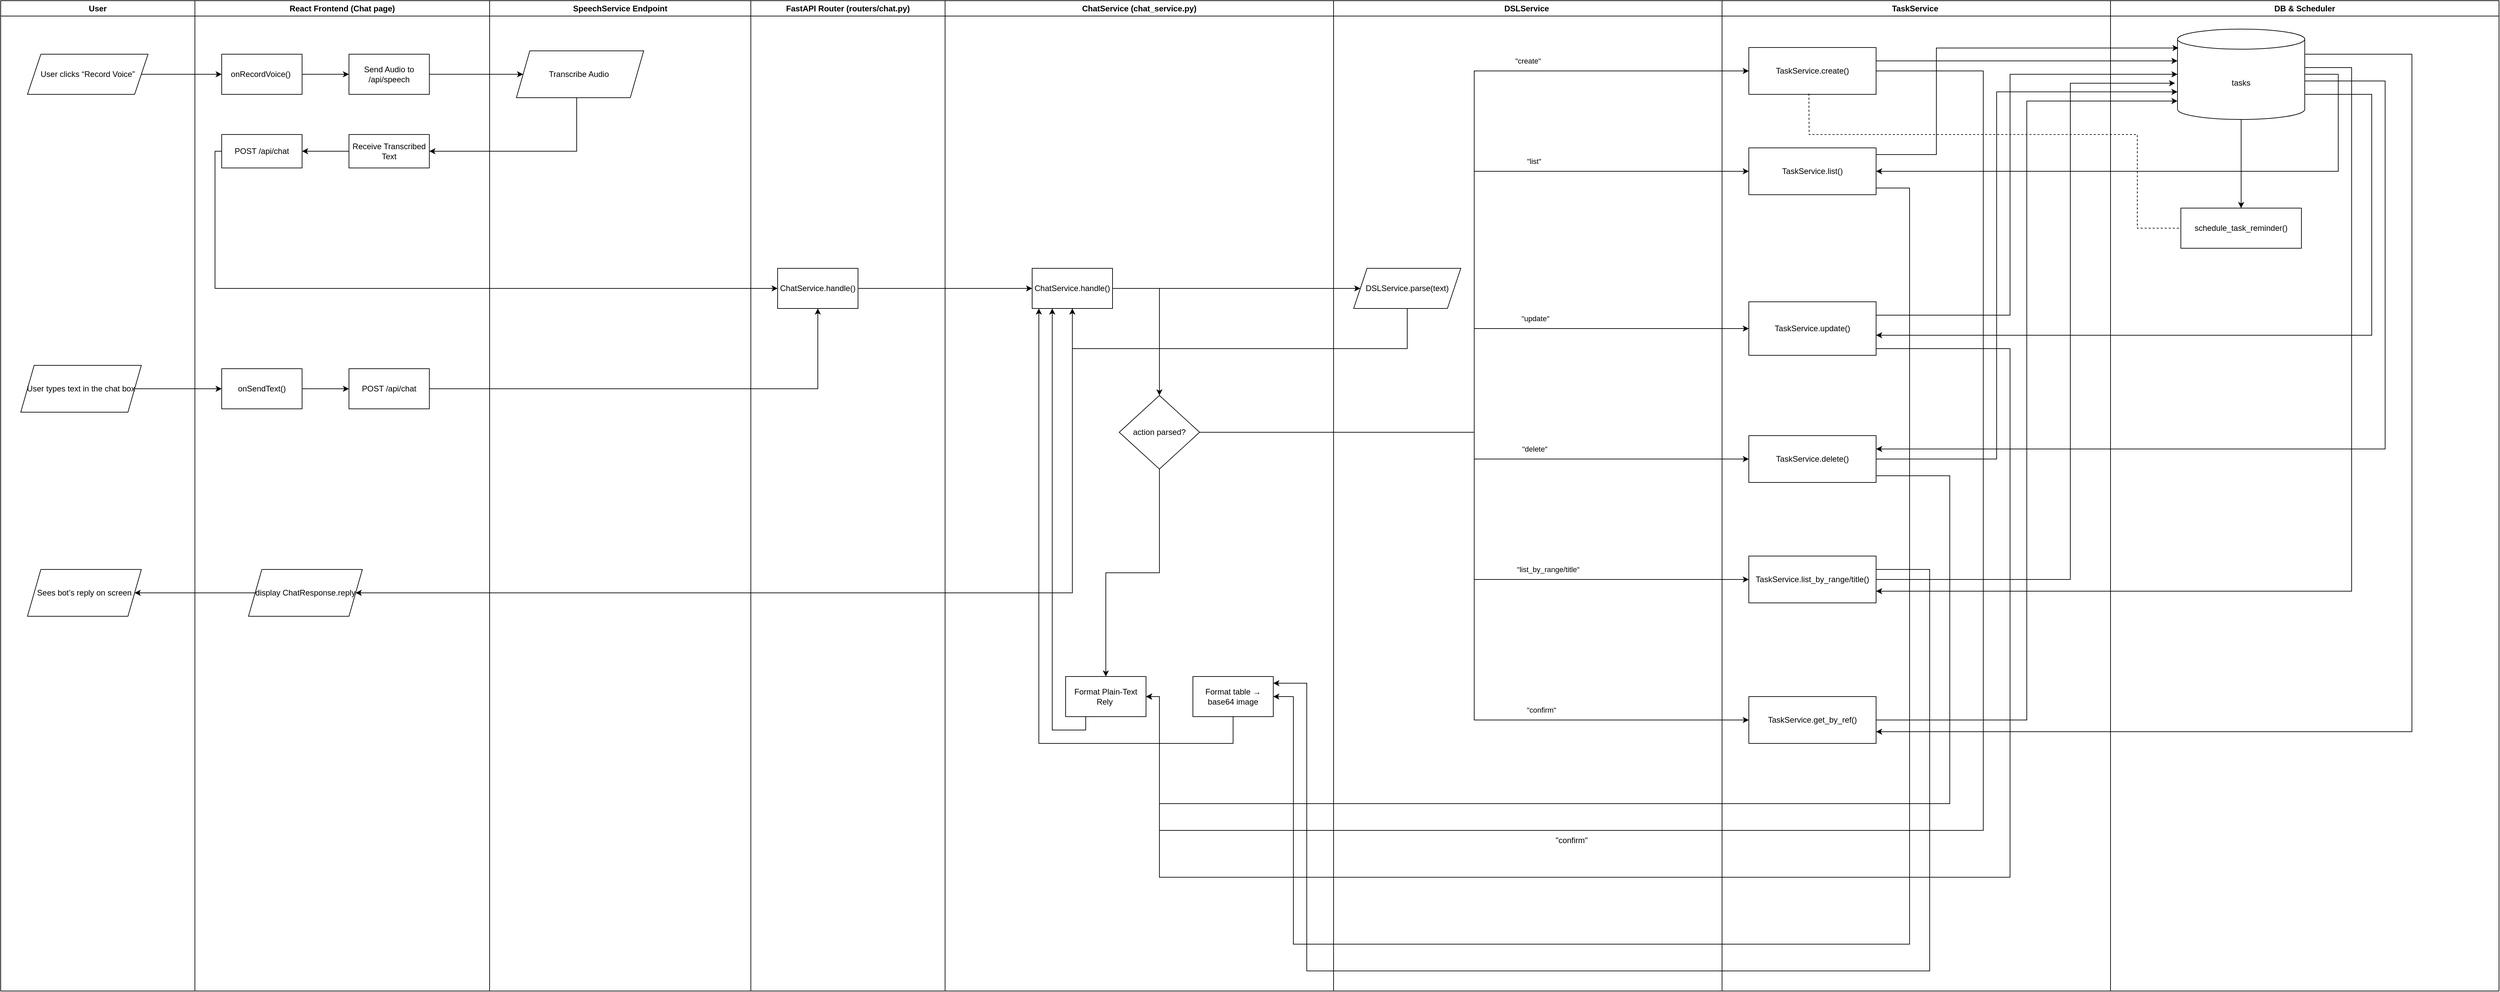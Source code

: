 <mxfile version="27.1.4">
  <diagram id="C5RBs43oDa-KdzZeNtuy" name="Page-1">
    <mxGraphModel dx="4297" dy="1263" grid="1" gridSize="10" guides="1" tooltips="1" connect="1" arrows="1" fold="1" page="1" pageScale="1" pageWidth="827" pageHeight="1169" math="0" shadow="0">
      <root>
        <mxCell id="WIyWlLk6GJQsqaUBKTNV-0" />
        <mxCell id="WIyWlLk6GJQsqaUBKTNV-1" parent="WIyWlLk6GJQsqaUBKTNV-0" />
        <mxCell id="ZI6wd0_Fq82GZpxNzICY-0" value="User" style="swimlane;whiteSpace=wrap;html=1;" parent="WIyWlLk6GJQsqaUBKTNV-1" vertex="1">
          <mxGeometry x="980" y="2000" width="290" height="1480" as="geometry" />
        </mxCell>
        <mxCell id="ZI6wd0_Fq82GZpxNzICY-9" value="User types text in the chat box" style="shape=parallelogram;perimeter=parallelogramPerimeter;whiteSpace=wrap;html=1;fixedSize=1;" parent="ZI6wd0_Fq82GZpxNzICY-0" vertex="1">
          <mxGeometry x="30" y="545" width="180" height="70" as="geometry" />
        </mxCell>
        <mxCell id="ZI6wd0_Fq82GZpxNzICY-10" value="User clicks “Record Voice”" style="shape=parallelogram;perimeter=parallelogramPerimeter;whiteSpace=wrap;html=1;fixedSize=1;" parent="ZI6wd0_Fq82GZpxNzICY-0" vertex="1">
          <mxGeometry x="40" y="80" width="180" height="60" as="geometry" />
        </mxCell>
        <mxCell id="ZI6wd0_Fq82GZpxNzICY-11" value="Sees bot’s reply on screen" style="shape=parallelogram;perimeter=parallelogramPerimeter;whiteSpace=wrap;html=1;fixedSize=1;" parent="ZI6wd0_Fq82GZpxNzICY-0" vertex="1">
          <mxGeometry x="40" y="850" width="170" height="70" as="geometry" />
        </mxCell>
        <mxCell id="ZI6wd0_Fq82GZpxNzICY-1" value="React Frontend (Chat page)" style="swimlane;whiteSpace=wrap;html=1;" parent="WIyWlLk6GJQsqaUBKTNV-1" vertex="1">
          <mxGeometry x="1270" y="2000" width="440" height="1480" as="geometry" />
        </mxCell>
        <mxCell id="ZI6wd0_Fq82GZpxNzICY-17" style="edgeStyle=orthogonalEdgeStyle;rounded=0;orthogonalLoop=1;jettySize=auto;html=1;entryX=0;entryY=0.5;entryDx=0;entryDy=0;" parent="ZI6wd0_Fq82GZpxNzICY-1" source="ZI6wd0_Fq82GZpxNzICY-12" target="ZI6wd0_Fq82GZpxNzICY-16" edge="1">
          <mxGeometry relative="1" as="geometry" />
        </mxCell>
        <mxCell id="ZI6wd0_Fq82GZpxNzICY-12" value="onSendText()" style="rounded=0;whiteSpace=wrap;html=1;" parent="ZI6wd0_Fq82GZpxNzICY-1" vertex="1">
          <mxGeometry x="40" y="550" width="120" height="60" as="geometry" />
        </mxCell>
        <mxCell id="ZI6wd0_Fq82GZpxNzICY-19" style="edgeStyle=orthogonalEdgeStyle;rounded=0;orthogonalLoop=1;jettySize=auto;html=1;" parent="ZI6wd0_Fq82GZpxNzICY-1" source="ZI6wd0_Fq82GZpxNzICY-13" target="ZI6wd0_Fq82GZpxNzICY-18" edge="1">
          <mxGeometry relative="1" as="geometry" />
        </mxCell>
        <mxCell id="ZI6wd0_Fq82GZpxNzICY-13" value="onRecordVoice()&amp;nbsp;" style="rounded=0;whiteSpace=wrap;html=1;" parent="ZI6wd0_Fq82GZpxNzICY-1" vertex="1">
          <mxGeometry x="40" y="80" width="120" height="60" as="geometry" />
        </mxCell>
        <mxCell id="ZI6wd0_Fq82GZpxNzICY-16" value="POST /api/chat" style="rounded=0;whiteSpace=wrap;html=1;" parent="ZI6wd0_Fq82GZpxNzICY-1" vertex="1">
          <mxGeometry x="230" y="550" width="120" height="60" as="geometry" />
        </mxCell>
        <mxCell id="ZI6wd0_Fq82GZpxNzICY-18" value="Send Audio to /api/speech" style="rounded=0;whiteSpace=wrap;html=1;" parent="ZI6wd0_Fq82GZpxNzICY-1" vertex="1">
          <mxGeometry x="230" y="80" width="120" height="60" as="geometry" />
        </mxCell>
        <mxCell id="ZI6wd0_Fq82GZpxNzICY-30" style="edgeStyle=orthogonalEdgeStyle;rounded=0;orthogonalLoop=1;jettySize=auto;html=1;entryX=1;entryY=0.5;entryDx=0;entryDy=0;" parent="ZI6wd0_Fq82GZpxNzICY-1" source="ZI6wd0_Fq82GZpxNzICY-27" target="ZI6wd0_Fq82GZpxNzICY-29" edge="1">
          <mxGeometry relative="1" as="geometry" />
        </mxCell>
        <mxCell id="ZI6wd0_Fq82GZpxNzICY-27" value="&lt;div&gt;&lt;span style=&quot;background-color: transparent; color: light-dark(rgb(0, 0, 0), rgb(255, 255, 255));&quot;&gt;Receive Transcribed Text&lt;/span&gt;&lt;/div&gt;" style="rounded=0;whiteSpace=wrap;html=1;" parent="ZI6wd0_Fq82GZpxNzICY-1" vertex="1">
          <mxGeometry x="230" y="200" width="120" height="50" as="geometry" />
        </mxCell>
        <mxCell id="ZI6wd0_Fq82GZpxNzICY-29" value="POST /api/chat" style="rounded=0;whiteSpace=wrap;html=1;" parent="ZI6wd0_Fq82GZpxNzICY-1" vertex="1">
          <mxGeometry x="40" y="200" width="120" height="50" as="geometry" />
        </mxCell>
        <mxCell id="ZI6wd0_Fq82GZpxNzICY-44" value="display ChatResponse.reply" style="shape=parallelogram;perimeter=parallelogramPerimeter;whiteSpace=wrap;html=1;fixedSize=1;" parent="ZI6wd0_Fq82GZpxNzICY-1" vertex="1">
          <mxGeometry x="80" y="850" width="170" height="70" as="geometry" />
        </mxCell>
        <mxCell id="ZI6wd0_Fq82GZpxNzICY-2" value="SpeechService Endpoint" style="swimlane;whiteSpace=wrap;html=1;" parent="WIyWlLk6GJQsqaUBKTNV-1" vertex="1">
          <mxGeometry x="1710" y="2000" width="390" height="1480" as="geometry" />
        </mxCell>
        <mxCell id="ZI6wd0_Fq82GZpxNzICY-25" value="Transcribe Audio&amp;nbsp;" style="shape=parallelogram;perimeter=parallelogramPerimeter;whiteSpace=wrap;html=1;fixedSize=1;" parent="ZI6wd0_Fq82GZpxNzICY-2" vertex="1">
          <mxGeometry x="40" y="75" width="190" height="70" as="geometry" />
        </mxCell>
        <mxCell id="ZI6wd0_Fq82GZpxNzICY-3" value="FastAPI Router&amp;nbsp;(routers/chat.py)" style="swimlane;whiteSpace=wrap;html=1;" parent="WIyWlLk6GJQsqaUBKTNV-1" vertex="1">
          <mxGeometry x="2100" y="2000" width="290" height="1480" as="geometry" />
        </mxCell>
        <mxCell id="ZI6wd0_Fq82GZpxNzICY-32" value="ChatService.handle()" style="rounded=0;whiteSpace=wrap;html=1;" parent="ZI6wd0_Fq82GZpxNzICY-3" vertex="1">
          <mxGeometry x="40" y="400" width="120" height="60" as="geometry" />
        </mxCell>
        <mxCell id="ZI6wd0_Fq82GZpxNzICY-4" value="ChatService&amp;nbsp;(chat_service.py)" style="swimlane;whiteSpace=wrap;html=1;" parent="WIyWlLk6GJQsqaUBKTNV-1" vertex="1">
          <mxGeometry x="2390" y="2000" width="580" height="1480" as="geometry" />
        </mxCell>
        <mxCell id="ZI6wd0_Fq82GZpxNzICY-52" style="edgeStyle=orthogonalEdgeStyle;rounded=0;orthogonalLoop=1;jettySize=auto;html=1;" parent="ZI6wd0_Fq82GZpxNzICY-4" source="ZI6wd0_Fq82GZpxNzICY-37" target="ZI6wd0_Fq82GZpxNzICY-47" edge="1">
          <mxGeometry relative="1" as="geometry" />
        </mxCell>
        <mxCell id="ZI6wd0_Fq82GZpxNzICY-37" value="ChatService.handle()" style="rounded=0;whiteSpace=wrap;html=1;" parent="ZI6wd0_Fq82GZpxNzICY-4" vertex="1">
          <mxGeometry x="130" y="400" width="120" height="60" as="geometry" />
        </mxCell>
        <mxCell id="ZI6wd0_Fq82GZpxNzICY-94" style="edgeStyle=orthogonalEdgeStyle;rounded=0;orthogonalLoop=1;jettySize=auto;html=1;" parent="ZI6wd0_Fq82GZpxNzICY-4" source="ZI6wd0_Fq82GZpxNzICY-47" target="ZI6wd0_Fq82GZpxNzICY-49" edge="1">
          <mxGeometry relative="1" as="geometry" />
        </mxCell>
        <mxCell id="ZI6wd0_Fq82GZpxNzICY-47" value="action parsed?" style="rhombus;whiteSpace=wrap;html=1;" parent="ZI6wd0_Fq82GZpxNzICY-4" vertex="1">
          <mxGeometry x="260" y="590" width="120" height="110" as="geometry" />
        </mxCell>
        <mxCell id="ZI6wd0_Fq82GZpxNzICY-96" style="edgeStyle=orthogonalEdgeStyle;rounded=0;orthogonalLoop=1;jettySize=auto;html=1;" parent="ZI6wd0_Fq82GZpxNzICY-4" source="ZI6wd0_Fq82GZpxNzICY-48" target="ZI6wd0_Fq82GZpxNzICY-37" edge="1">
          <mxGeometry relative="1" as="geometry">
            <Array as="points">
              <mxPoint x="430" y="1110" />
              <mxPoint x="140" y="1110" />
            </Array>
          </mxGeometry>
        </mxCell>
        <mxCell id="ZI6wd0_Fq82GZpxNzICY-48" value="Format table → base64 image" style="rounded=0;whiteSpace=wrap;html=1;" parent="ZI6wd0_Fq82GZpxNzICY-4" vertex="1">
          <mxGeometry x="370" y="1010" width="120" height="60" as="geometry" />
        </mxCell>
        <mxCell id="ZI6wd0_Fq82GZpxNzICY-95" style="edgeStyle=orthogonalEdgeStyle;rounded=0;orthogonalLoop=1;jettySize=auto;html=1;" parent="ZI6wd0_Fq82GZpxNzICY-4" source="ZI6wd0_Fq82GZpxNzICY-49" target="ZI6wd0_Fq82GZpxNzICY-37" edge="1">
          <mxGeometry relative="1" as="geometry">
            <Array as="points">
              <mxPoint x="210" y="1090" />
              <mxPoint x="160" y="1090" />
            </Array>
          </mxGeometry>
        </mxCell>
        <mxCell id="ZI6wd0_Fq82GZpxNzICY-49" value="Format Plain-Text Rely&amp;nbsp;" style="rounded=0;whiteSpace=wrap;html=1;" parent="ZI6wd0_Fq82GZpxNzICY-4" vertex="1">
          <mxGeometry x="180" y="1010" width="120" height="60" as="geometry" />
        </mxCell>
        <mxCell id="ZI6wd0_Fq82GZpxNzICY-5" value="DSLService&amp;nbsp;" style="swimlane;whiteSpace=wrap;html=1;" parent="WIyWlLk6GJQsqaUBKTNV-1" vertex="1">
          <mxGeometry x="2970" y="2000" width="580" height="1480" as="geometry" />
        </mxCell>
        <mxCell id="ZI6wd0_Fq82GZpxNzICY-40" value="DSLService.parse(text)" style="shape=parallelogram;perimeter=parallelogramPerimeter;whiteSpace=wrap;html=1;fixedSize=1;" parent="ZI6wd0_Fq82GZpxNzICY-5" vertex="1">
          <mxGeometry x="30" y="400" width="160" height="60" as="geometry" />
        </mxCell>
        <mxCell id="ZI6wd0_Fq82GZpxNzICY-7" value="TaskService&amp;nbsp;" style="swimlane;whiteSpace=wrap;html=1;" parent="WIyWlLk6GJQsqaUBKTNV-1" vertex="1">
          <mxGeometry x="3550" y="2000" width="580" height="1480" as="geometry" />
        </mxCell>
        <mxCell id="ZI6wd0_Fq82GZpxNzICY-55" value="TaskService.create()" style="rounded=0;whiteSpace=wrap;html=1;" parent="ZI6wd0_Fq82GZpxNzICY-7" vertex="1">
          <mxGeometry x="40" y="70" width="190" height="70" as="geometry" />
        </mxCell>
        <mxCell id="ZI6wd0_Fq82GZpxNzICY-56" value="TaskService.list()" style="rounded=0;whiteSpace=wrap;html=1;" parent="ZI6wd0_Fq82GZpxNzICY-7" vertex="1">
          <mxGeometry x="40" y="220" width="190" height="70" as="geometry" />
        </mxCell>
        <mxCell id="ZI6wd0_Fq82GZpxNzICY-59" value="TaskService.delete()" style="rounded=0;whiteSpace=wrap;html=1;" parent="ZI6wd0_Fq82GZpxNzICY-7" vertex="1">
          <mxGeometry x="40" y="650" width="190" height="70" as="geometry" />
        </mxCell>
        <mxCell id="ZI6wd0_Fq82GZpxNzICY-60" value="TaskService.list_by_range/title()" style="rounded=0;whiteSpace=wrap;html=1;" parent="ZI6wd0_Fq82GZpxNzICY-7" vertex="1">
          <mxGeometry x="40" y="830" width="190" height="70" as="geometry" />
        </mxCell>
        <mxCell id="ZI6wd0_Fq82GZpxNzICY-61" value="TaskService.get_by_ref()" style="rounded=0;whiteSpace=wrap;html=1;" parent="ZI6wd0_Fq82GZpxNzICY-7" vertex="1">
          <mxGeometry x="40" y="1040" width="190" height="70" as="geometry" />
        </mxCell>
        <mxCell id="ZI6wd0_Fq82GZpxNzICY-62" value="TaskService.update()" style="rounded=0;whiteSpace=wrap;html=1;" parent="ZI6wd0_Fq82GZpxNzICY-7" vertex="1">
          <mxGeometry x="40" y="450" width="190" height="80" as="geometry" />
        </mxCell>
        <mxCell id="ZI6wd0_Fq82GZpxNzICY-21" style="edgeStyle=orthogonalEdgeStyle;rounded=0;orthogonalLoop=1;jettySize=auto;html=1;entryX=0;entryY=0.5;entryDx=0;entryDy=0;" parent="WIyWlLk6GJQsqaUBKTNV-1" source="ZI6wd0_Fq82GZpxNzICY-10" target="ZI6wd0_Fq82GZpxNzICY-13" edge="1">
          <mxGeometry relative="1" as="geometry" />
        </mxCell>
        <mxCell id="ZI6wd0_Fq82GZpxNzICY-24" value="DB &amp;amp; Scheduler" style="swimlane;whiteSpace=wrap;html=1;" parent="WIyWlLk6GJQsqaUBKTNV-1" vertex="1">
          <mxGeometry x="4130" y="2000" width="580" height="1480" as="geometry" />
        </mxCell>
        <mxCell id="ZI6wd0_Fq82GZpxNzICY-98" style="edgeStyle=orthogonalEdgeStyle;rounded=0;orthogonalLoop=1;jettySize=auto;html=1;" parent="ZI6wd0_Fq82GZpxNzICY-24" source="ZI6wd0_Fq82GZpxNzICY-82" target="ZI6wd0_Fq82GZpxNzICY-97" edge="1">
          <mxGeometry relative="1" as="geometry" />
        </mxCell>
        <mxCell id="ZI6wd0_Fq82GZpxNzICY-82" value="tasks" style="shape=cylinder3;whiteSpace=wrap;html=1;boundedLbl=1;backgroundOutline=1;size=15;" parent="ZI6wd0_Fq82GZpxNzICY-24" vertex="1">
          <mxGeometry x="100" y="42.5" width="190" height="135" as="geometry" />
        </mxCell>
        <mxCell id="ZI6wd0_Fq82GZpxNzICY-97" value="schedule_task_reminder()" style="rounded=0;whiteSpace=wrap;html=1;" parent="ZI6wd0_Fq82GZpxNzICY-24" vertex="1">
          <mxGeometry x="105" y="310" width="180" height="60" as="geometry" />
        </mxCell>
        <mxCell id="ZI6wd0_Fq82GZpxNzICY-26" style="edgeStyle=orthogonalEdgeStyle;rounded=0;orthogonalLoop=1;jettySize=auto;html=1;entryX=0;entryY=0.5;entryDx=0;entryDy=0;" parent="WIyWlLk6GJQsqaUBKTNV-1" source="ZI6wd0_Fq82GZpxNzICY-18" target="ZI6wd0_Fq82GZpxNzICY-25" edge="1">
          <mxGeometry relative="1" as="geometry" />
        </mxCell>
        <mxCell id="ZI6wd0_Fq82GZpxNzICY-31" style="edgeStyle=orthogonalEdgeStyle;rounded=0;orthogonalLoop=1;jettySize=auto;html=1;entryX=1;entryY=0.5;entryDx=0;entryDy=0;" parent="WIyWlLk6GJQsqaUBKTNV-1" source="ZI6wd0_Fq82GZpxNzICY-25" target="ZI6wd0_Fq82GZpxNzICY-27" edge="1">
          <mxGeometry relative="1" as="geometry">
            <Array as="points">
              <mxPoint x="1840" y="2225" />
            </Array>
          </mxGeometry>
        </mxCell>
        <mxCell id="ZI6wd0_Fq82GZpxNzICY-33" style="edgeStyle=orthogonalEdgeStyle;rounded=0;orthogonalLoop=1;jettySize=auto;html=1;entryX=0;entryY=0.5;entryDx=0;entryDy=0;" parent="WIyWlLk6GJQsqaUBKTNV-1" source="ZI6wd0_Fq82GZpxNzICY-29" target="ZI6wd0_Fq82GZpxNzICY-32" edge="1">
          <mxGeometry relative="1" as="geometry">
            <Array as="points">
              <mxPoint x="1300" y="2225" />
              <mxPoint x="1300" y="2430" />
            </Array>
          </mxGeometry>
        </mxCell>
        <mxCell id="ZI6wd0_Fq82GZpxNzICY-35" style="edgeStyle=orthogonalEdgeStyle;rounded=0;orthogonalLoop=1;jettySize=auto;html=1;" parent="WIyWlLk6GJQsqaUBKTNV-1" source="ZI6wd0_Fq82GZpxNzICY-16" target="ZI6wd0_Fq82GZpxNzICY-32" edge="1">
          <mxGeometry relative="1" as="geometry" />
        </mxCell>
        <mxCell id="ZI6wd0_Fq82GZpxNzICY-36" style="edgeStyle=orthogonalEdgeStyle;rounded=0;orthogonalLoop=1;jettySize=auto;html=1;entryX=0;entryY=0.5;entryDx=0;entryDy=0;" parent="WIyWlLk6GJQsqaUBKTNV-1" source="ZI6wd0_Fq82GZpxNzICY-9" target="ZI6wd0_Fq82GZpxNzICY-12" edge="1">
          <mxGeometry relative="1" as="geometry" />
        </mxCell>
        <mxCell id="ZI6wd0_Fq82GZpxNzICY-39" style="edgeStyle=orthogonalEdgeStyle;rounded=0;orthogonalLoop=1;jettySize=auto;html=1;" parent="WIyWlLk6GJQsqaUBKTNV-1" source="ZI6wd0_Fq82GZpxNzICY-32" target="ZI6wd0_Fq82GZpxNzICY-37" edge="1">
          <mxGeometry relative="1" as="geometry" />
        </mxCell>
        <mxCell id="ZI6wd0_Fq82GZpxNzICY-41" style="edgeStyle=orthogonalEdgeStyle;rounded=0;orthogonalLoop=1;jettySize=auto;html=1;" parent="WIyWlLk6GJQsqaUBKTNV-1" source="ZI6wd0_Fq82GZpxNzICY-37" target="ZI6wd0_Fq82GZpxNzICY-40" edge="1">
          <mxGeometry relative="1" as="geometry" />
        </mxCell>
        <mxCell id="ZI6wd0_Fq82GZpxNzICY-43" style="edgeStyle=orthogonalEdgeStyle;rounded=0;orthogonalLoop=1;jettySize=auto;html=1;entryX=0.5;entryY=1;entryDx=0;entryDy=0;" parent="WIyWlLk6GJQsqaUBKTNV-1" source="ZI6wd0_Fq82GZpxNzICY-40" target="ZI6wd0_Fq82GZpxNzICY-37" edge="1">
          <mxGeometry relative="1" as="geometry">
            <Array as="points">
              <mxPoint x="3080" y="2520" />
              <mxPoint x="2580" y="2520" />
            </Array>
          </mxGeometry>
        </mxCell>
        <mxCell id="ZI6wd0_Fq82GZpxNzICY-53" style="edgeStyle=orthogonalEdgeStyle;rounded=0;orthogonalLoop=1;jettySize=auto;html=1;entryX=1;entryY=0.5;entryDx=0;entryDy=0;" parent="WIyWlLk6GJQsqaUBKTNV-1" source="ZI6wd0_Fq82GZpxNzICY-37" target="ZI6wd0_Fq82GZpxNzICY-44" edge="1">
          <mxGeometry relative="1" as="geometry">
            <Array as="points">
              <mxPoint x="2580" y="2885" />
            </Array>
          </mxGeometry>
        </mxCell>
        <mxCell id="ZI6wd0_Fq82GZpxNzICY-54" style="edgeStyle=orthogonalEdgeStyle;rounded=0;orthogonalLoop=1;jettySize=auto;html=1;" parent="WIyWlLk6GJQsqaUBKTNV-1" source="ZI6wd0_Fq82GZpxNzICY-44" target="ZI6wd0_Fq82GZpxNzICY-11" edge="1">
          <mxGeometry relative="1" as="geometry" />
        </mxCell>
        <mxCell id="ZI6wd0_Fq82GZpxNzICY-63" style="edgeStyle=orthogonalEdgeStyle;rounded=0;orthogonalLoop=1;jettySize=auto;html=1;entryX=0;entryY=0.5;entryDx=0;entryDy=0;" parent="WIyWlLk6GJQsqaUBKTNV-1" source="ZI6wd0_Fq82GZpxNzICY-47" target="ZI6wd0_Fq82GZpxNzICY-55" edge="1">
          <mxGeometry relative="1" as="geometry" />
        </mxCell>
        <mxCell id="ZI6wd0_Fq82GZpxNzICY-70" value="&quot;create&quot;" style="edgeLabel;html=1;align=center;verticalAlign=middle;resizable=0;points=[];" parent="ZI6wd0_Fq82GZpxNzICY-63" vertex="1" connectable="0">
          <mxGeometry x="0.417" y="5" relative="1" as="geometry">
            <mxPoint x="66" y="-10" as="offset" />
          </mxGeometry>
        </mxCell>
        <mxCell id="ZI6wd0_Fq82GZpxNzICY-64" style="edgeStyle=orthogonalEdgeStyle;rounded=0;orthogonalLoop=1;jettySize=auto;html=1;entryX=0;entryY=0.5;entryDx=0;entryDy=0;" parent="WIyWlLk6GJQsqaUBKTNV-1" source="ZI6wd0_Fq82GZpxNzICY-47" target="ZI6wd0_Fq82GZpxNzICY-56" edge="1">
          <mxGeometry relative="1" as="geometry" />
        </mxCell>
        <mxCell id="ZI6wd0_Fq82GZpxNzICY-71" value="&quot;list&quot;" style="edgeLabel;html=1;align=center;verticalAlign=middle;resizable=0;points=[];" parent="ZI6wd0_Fq82GZpxNzICY-64" vertex="1" connectable="0">
          <mxGeometry x="0.471" y="3" relative="1" as="geometry">
            <mxPoint x="-1" y="-12" as="offset" />
          </mxGeometry>
        </mxCell>
        <mxCell id="ZI6wd0_Fq82GZpxNzICY-66" style="edgeStyle=orthogonalEdgeStyle;rounded=0;orthogonalLoop=1;jettySize=auto;html=1;entryX=0;entryY=0.5;entryDx=0;entryDy=0;" parent="WIyWlLk6GJQsqaUBKTNV-1" source="ZI6wd0_Fq82GZpxNzICY-47" target="ZI6wd0_Fq82GZpxNzICY-59" edge="1">
          <mxGeometry relative="1" as="geometry" />
        </mxCell>
        <mxCell id="ZI6wd0_Fq82GZpxNzICY-73" value="&quot;delete&quot;" style="edgeLabel;html=1;align=center;verticalAlign=middle;resizable=0;points=[];" parent="ZI6wd0_Fq82GZpxNzICY-66" vertex="1" connectable="0">
          <mxGeometry x="0.583" y="-2" relative="1" as="geometry">
            <mxPoint x="-141" y="-17" as="offset" />
          </mxGeometry>
        </mxCell>
        <mxCell id="ZI6wd0_Fq82GZpxNzICY-67" style="edgeStyle=orthogonalEdgeStyle;rounded=0;orthogonalLoop=1;jettySize=auto;html=1;entryX=0;entryY=0.5;entryDx=0;entryDy=0;" parent="WIyWlLk6GJQsqaUBKTNV-1" source="ZI6wd0_Fq82GZpxNzICY-47" target="ZI6wd0_Fq82GZpxNzICY-60" edge="1">
          <mxGeometry relative="1" as="geometry" />
        </mxCell>
        <mxCell id="ZI6wd0_Fq82GZpxNzICY-74" value="&quot;list_by_range/title&quot;" style="edgeLabel;html=1;align=center;verticalAlign=middle;resizable=0;points=[];" parent="ZI6wd0_Fq82GZpxNzICY-67" vertex="1" connectable="0">
          <mxGeometry x="0.606" y="5" relative="1" as="geometry">
            <mxPoint x="-95" y="-10" as="offset" />
          </mxGeometry>
        </mxCell>
        <mxCell id="ZI6wd0_Fq82GZpxNzICY-68" style="edgeStyle=orthogonalEdgeStyle;rounded=0;orthogonalLoop=1;jettySize=auto;html=1;entryX=0;entryY=0.5;entryDx=0;entryDy=0;" parent="WIyWlLk6GJQsqaUBKTNV-1" source="ZI6wd0_Fq82GZpxNzICY-47" target="ZI6wd0_Fq82GZpxNzICY-62" edge="1">
          <mxGeometry relative="1" as="geometry" />
        </mxCell>
        <mxCell id="ZI6wd0_Fq82GZpxNzICY-72" value="&quot;update&quot;" style="edgeLabel;html=1;align=center;verticalAlign=middle;resizable=0;points=[];" parent="ZI6wd0_Fq82GZpxNzICY-68" vertex="1" connectable="0">
          <mxGeometry x="0.518" relative="1" as="geometry">
            <mxPoint x="-84" y="-15" as="offset" />
          </mxGeometry>
        </mxCell>
        <mxCell id="ZI6wd0_Fq82GZpxNzICY-69" style="edgeStyle=orthogonalEdgeStyle;rounded=0;orthogonalLoop=1;jettySize=auto;html=1;entryX=0;entryY=0.5;entryDx=0;entryDy=0;" parent="WIyWlLk6GJQsqaUBKTNV-1" source="ZI6wd0_Fq82GZpxNzICY-47" target="ZI6wd0_Fq82GZpxNzICY-61" edge="1">
          <mxGeometry relative="1" as="geometry" />
        </mxCell>
        <mxCell id="ZI6wd0_Fq82GZpxNzICY-75" value="&quot;confirm&quot;" style="edgeLabel;html=1;align=center;verticalAlign=middle;resizable=0;points=[];" parent="ZI6wd0_Fq82GZpxNzICY-69" vertex="1" connectable="0">
          <mxGeometry x="0.682" y="-2" relative="1" as="geometry">
            <mxPoint x="-112" y="-17" as="offset" />
          </mxGeometry>
        </mxCell>
        <mxCell id="ZI6wd0_Fq82GZpxNzICY-80" style="edgeStyle=orthogonalEdgeStyle;rounded=0;orthogonalLoop=1;jettySize=auto;html=1;entryX=1;entryY=0.5;entryDx=0;entryDy=0;" parent="WIyWlLk6GJQsqaUBKTNV-1" source="ZI6wd0_Fq82GZpxNzICY-55" target="ZI6wd0_Fq82GZpxNzICY-49" edge="1">
          <mxGeometry relative="1" as="geometry">
            <Array as="points">
              <mxPoint x="3940" y="2105" />
              <mxPoint x="3940" y="3240" />
              <mxPoint x="2710" y="3240" />
              <mxPoint x="2710" y="3040" />
            </Array>
          </mxGeometry>
        </mxCell>
        <mxCell id="ZI6wd0_Fq82GZpxNzICY-81" value="&quot;confirm&quot;" style="text;html=1;align=center;verticalAlign=middle;resizable=0;points=[];autosize=1;strokeColor=none;fillColor=none;" parent="WIyWlLk6GJQsqaUBKTNV-1" vertex="1">
          <mxGeometry x="3290" y="3240" width="70" height="30" as="geometry" />
        </mxCell>
        <mxCell id="ZI6wd0_Fq82GZpxNzICY-83" style="edgeStyle=orthogonalEdgeStyle;rounded=0;orthogonalLoop=1;jettySize=auto;html=1;" parent="WIyWlLk6GJQsqaUBKTNV-1" source="ZI6wd0_Fq82GZpxNzICY-55" target="ZI6wd0_Fq82GZpxNzICY-82" edge="1">
          <mxGeometry relative="1" as="geometry">
            <Array as="points">
              <mxPoint x="4120" y="2090" />
              <mxPoint x="4120" y="2090" />
            </Array>
          </mxGeometry>
        </mxCell>
        <mxCell id="ZI6wd0_Fq82GZpxNzICY-86" style="edgeStyle=orthogonalEdgeStyle;rounded=0;orthogonalLoop=1;jettySize=auto;html=1;entryX=1;entryY=0.5;entryDx=0;entryDy=0;" parent="WIyWlLk6GJQsqaUBKTNV-1" source="ZI6wd0_Fq82GZpxNzICY-59" target="ZI6wd0_Fq82GZpxNzICY-49" edge="1">
          <mxGeometry relative="1" as="geometry">
            <Array as="points">
              <mxPoint x="3890" y="2710" />
              <mxPoint x="3890" y="3200" />
              <mxPoint x="2710" y="3200" />
              <mxPoint x="2710" y="3040" />
            </Array>
          </mxGeometry>
        </mxCell>
        <mxCell id="ZI6wd0_Fq82GZpxNzICY-99" value="" style="endArrow=none;dashed=1;html=1;rounded=0;exitX=0.472;exitY=0.985;exitDx=0;exitDy=0;exitPerimeter=0;" parent="WIyWlLk6GJQsqaUBKTNV-1" source="ZI6wd0_Fq82GZpxNzICY-55" target="ZI6wd0_Fq82GZpxNzICY-97" edge="1">
          <mxGeometry width="50" height="50" relative="1" as="geometry">
            <mxPoint x="3790" y="2130" as="sourcePoint" />
            <mxPoint x="4100" y="2170" as="targetPoint" />
            <Array as="points">
              <mxPoint x="3680" y="2200" />
              <mxPoint x="4170" y="2200" />
              <mxPoint x="4170" y="2340" />
            </Array>
          </mxGeometry>
        </mxCell>
        <mxCell id="ZI6wd0_Fq82GZpxNzICY-100" style="edgeStyle=orthogonalEdgeStyle;rounded=0;orthogonalLoop=1;jettySize=auto;html=1;entryX=0;entryY=0.796;entryDx=0;entryDy=0;entryPerimeter=0;" parent="WIyWlLk6GJQsqaUBKTNV-1" source="ZI6wd0_Fq82GZpxNzICY-61" target="ZI6wd0_Fq82GZpxNzICY-82" edge="1">
          <mxGeometry relative="1" as="geometry" />
        </mxCell>
        <mxCell id="ZI6wd0_Fq82GZpxNzICY-101" style="edgeStyle=orthogonalEdgeStyle;rounded=0;orthogonalLoop=1;jettySize=auto;html=1;entryX=1;entryY=0.75;entryDx=0;entryDy=0;" parent="WIyWlLk6GJQsqaUBKTNV-1" source="ZI6wd0_Fq82GZpxNzICY-82" target="ZI6wd0_Fq82GZpxNzICY-61" edge="1">
          <mxGeometry relative="1" as="geometry">
            <Array as="points">
              <mxPoint x="4580" y="2080" />
              <mxPoint x="4580" y="3093" />
            </Array>
          </mxGeometry>
        </mxCell>
        <mxCell id="ZI6wd0_Fq82GZpxNzICY-102" style="edgeStyle=orthogonalEdgeStyle;rounded=0;orthogonalLoop=1;jettySize=auto;html=1;entryX=0;entryY=0.5;entryDx=0;entryDy=0;entryPerimeter=0;" parent="WIyWlLk6GJQsqaUBKTNV-1" source="ZI6wd0_Fq82GZpxNzICY-62" target="ZI6wd0_Fq82GZpxNzICY-82" edge="1">
          <mxGeometry relative="1" as="geometry">
            <Array as="points">
              <mxPoint x="3980" y="2470" />
              <mxPoint x="3980" y="2110" />
            </Array>
          </mxGeometry>
        </mxCell>
        <mxCell id="ZI6wd0_Fq82GZpxNzICY-103" style="edgeStyle=orthogonalEdgeStyle;rounded=0;orthogonalLoop=1;jettySize=auto;html=1;" parent="WIyWlLk6GJQsqaUBKTNV-1" source="ZI6wd0_Fq82GZpxNzICY-82" target="ZI6wd0_Fq82GZpxNzICY-62" edge="1">
          <mxGeometry relative="1" as="geometry">
            <Array as="points">
              <mxPoint x="4520" y="2140" />
              <mxPoint x="4520" y="2500" />
            </Array>
          </mxGeometry>
        </mxCell>
        <mxCell id="ZI6wd0_Fq82GZpxNzICY-104" style="edgeStyle=orthogonalEdgeStyle;rounded=0;orthogonalLoop=1;jettySize=auto;html=1;entryX=1;entryY=0.5;entryDx=0;entryDy=0;" parent="WIyWlLk6GJQsqaUBKTNV-1" source="ZI6wd0_Fq82GZpxNzICY-62" target="ZI6wd0_Fq82GZpxNzICY-49" edge="1">
          <mxGeometry relative="1" as="geometry">
            <Array as="points">
              <mxPoint x="3980" y="2520" />
              <mxPoint x="3980" y="3310" />
              <mxPoint x="2710" y="3310" />
              <mxPoint x="2710" y="3040" />
            </Array>
          </mxGeometry>
        </mxCell>
        <mxCell id="ZI6wd0_Fq82GZpxNzICY-105" style="edgeStyle=orthogonalEdgeStyle;rounded=0;orthogonalLoop=1;jettySize=auto;html=1;entryX=0;entryY=0;entryDx=0;entryDy=93.75;entryPerimeter=0;" parent="WIyWlLk6GJQsqaUBKTNV-1" source="ZI6wd0_Fq82GZpxNzICY-59" target="ZI6wd0_Fq82GZpxNzICY-82" edge="1">
          <mxGeometry relative="1" as="geometry">
            <Array as="points">
              <mxPoint x="3960" y="2685" />
              <mxPoint x="3960" y="2136" />
            </Array>
          </mxGeometry>
        </mxCell>
        <mxCell id="ZI6wd0_Fq82GZpxNzICY-106" style="edgeStyle=orthogonalEdgeStyle;rounded=0;orthogonalLoop=1;jettySize=auto;html=1;" parent="WIyWlLk6GJQsqaUBKTNV-1" source="ZI6wd0_Fq82GZpxNzICY-82" target="ZI6wd0_Fq82GZpxNzICY-59" edge="1">
          <mxGeometry relative="1" as="geometry">
            <Array as="points">
              <mxPoint x="4540" y="2120" />
              <mxPoint x="4540" y="2670" />
            </Array>
          </mxGeometry>
        </mxCell>
        <mxCell id="ZI6wd0_Fq82GZpxNzICY-107" style="edgeStyle=orthogonalEdgeStyle;rounded=0;orthogonalLoop=1;jettySize=auto;html=1;entryX=-0.019;entryY=0.599;entryDx=0;entryDy=0;entryPerimeter=0;" parent="WIyWlLk6GJQsqaUBKTNV-1" source="ZI6wd0_Fq82GZpxNzICY-60" target="ZI6wd0_Fq82GZpxNzICY-82" edge="1">
          <mxGeometry relative="1" as="geometry">
            <Array as="points">
              <mxPoint x="4070" y="2865" />
              <mxPoint x="4070" y="2123" />
            </Array>
          </mxGeometry>
        </mxCell>
        <mxCell id="ZI6wd0_Fq82GZpxNzICY-108" style="edgeStyle=orthogonalEdgeStyle;rounded=0;orthogonalLoop=1;jettySize=auto;html=1;entryX=1;entryY=0.75;entryDx=0;entryDy=0;" parent="WIyWlLk6GJQsqaUBKTNV-1" source="ZI6wd0_Fq82GZpxNzICY-82" target="ZI6wd0_Fq82GZpxNzICY-60" edge="1">
          <mxGeometry relative="1" as="geometry">
            <Array as="points">
              <mxPoint x="4490" y="2100" />
              <mxPoint x="4490" y="2883" />
            </Array>
          </mxGeometry>
        </mxCell>
        <mxCell id="ZI6wd0_Fq82GZpxNzICY-109" style="edgeStyle=orthogonalEdgeStyle;rounded=0;orthogonalLoop=1;jettySize=auto;html=1;" parent="WIyWlLk6GJQsqaUBKTNV-1" source="ZI6wd0_Fq82GZpxNzICY-60" target="ZI6wd0_Fq82GZpxNzICY-48" edge="1">
          <mxGeometry relative="1" as="geometry">
            <Array as="points">
              <mxPoint x="3860" y="2850" />
              <mxPoint x="3860" y="3450" />
              <mxPoint x="2930" y="3450" />
              <mxPoint x="2930" y="3020" />
            </Array>
          </mxGeometry>
        </mxCell>
        <mxCell id="ZI6wd0_Fq82GZpxNzICY-110" style="edgeStyle=orthogonalEdgeStyle;rounded=0;orthogonalLoop=1;jettySize=auto;html=1;entryX=1;entryY=0.5;entryDx=0;entryDy=0;" parent="WIyWlLk6GJQsqaUBKTNV-1" source="ZI6wd0_Fq82GZpxNzICY-56" target="ZI6wd0_Fq82GZpxNzICY-48" edge="1">
          <mxGeometry relative="1" as="geometry">
            <Array as="points">
              <mxPoint x="3830" y="2280" />
              <mxPoint x="3830" y="3410" />
              <mxPoint x="2910" y="3410" />
              <mxPoint x="2910" y="3040" />
            </Array>
          </mxGeometry>
        </mxCell>
        <mxCell id="ZI6wd0_Fq82GZpxNzICY-111" style="edgeStyle=orthogonalEdgeStyle;rounded=0;orthogonalLoop=1;jettySize=auto;html=1;entryX=0.008;entryY=0.209;entryDx=0;entryDy=0;entryPerimeter=0;" parent="WIyWlLk6GJQsqaUBKTNV-1" source="ZI6wd0_Fq82GZpxNzICY-56" target="ZI6wd0_Fq82GZpxNzICY-82" edge="1">
          <mxGeometry relative="1" as="geometry">
            <Array as="points">
              <mxPoint x="3870" y="2230" />
              <mxPoint x="3870" y="2071" />
            </Array>
          </mxGeometry>
        </mxCell>
        <mxCell id="ZI6wd0_Fq82GZpxNzICY-112" style="edgeStyle=orthogonalEdgeStyle;rounded=0;orthogonalLoop=1;jettySize=auto;html=1;entryX=1;entryY=0.5;entryDx=0;entryDy=0;" parent="WIyWlLk6GJQsqaUBKTNV-1" source="ZI6wd0_Fq82GZpxNzICY-82" target="ZI6wd0_Fq82GZpxNzICY-56" edge="1">
          <mxGeometry relative="1" as="geometry">
            <Array as="points">
              <mxPoint x="4470" y="2110" />
              <mxPoint x="4470" y="2255" />
            </Array>
          </mxGeometry>
        </mxCell>
      </root>
    </mxGraphModel>
  </diagram>
</mxfile>
